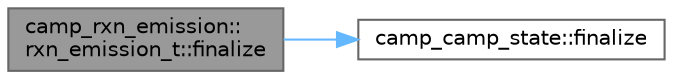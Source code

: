 digraph "camp_rxn_emission::rxn_emission_t::finalize"
{
 // LATEX_PDF_SIZE
  bgcolor="transparent";
  edge [fontname=Helvetica,fontsize=10,labelfontname=Helvetica,labelfontsize=10];
  node [fontname=Helvetica,fontsize=10,shape=box,height=0.2,width=0.4];
  rankdir="LR";
  Node1 [label="camp_rxn_emission::\lrxn_emission_t::finalize",height=0.2,width=0.4,color="gray40", fillcolor="grey60", style="filled", fontcolor="black",tooltip="Finalize the reaction."];
  Node1 -> Node2 [color="steelblue1",style="solid"];
  Node2 [label="camp_camp_state::finalize",height=0.2,width=0.4,color="grey40", fillcolor="white", style="filled",URL="$namespacecamp__camp__state.html#a5522f7056d1ff8bb1626e36c97dfff5a",tooltip="Finalize the state."];
}
